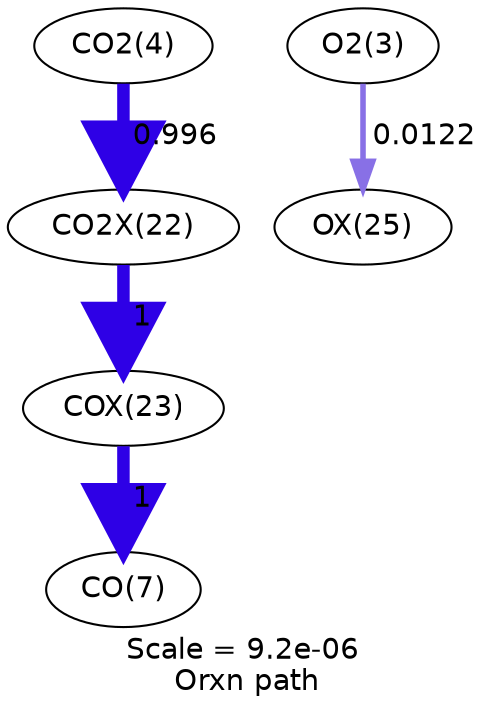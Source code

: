 digraph reaction_paths {
center=1;
s25 -> s2[fontname="Helvetica", penwidth=6, arrowsize=3, color="0.7, 1.5, 0.9"
, label=" 0.996"];
s2 -> s3[fontname="Helvetica", penwidth=6, arrowsize=3, color="0.7, 1.5, 0.9"
, label=" 1"];
s3 -> s28[fontname="Helvetica", penwidth=6, arrowsize=3, color="0.7, 1.5, 0.9"
, label=" 1"];
s24 -> s5[fontname="Helvetica", penwidth=2.67, arrowsize=1.34, color="0.7, 0.512, 0.9"
, label=" 0.0122"];
s2 [ fontname="Helvetica", label="CO2X(22)"];
s3 [ fontname="Helvetica", label="COX(23)"];
s5 [ fontname="Helvetica", label="OX(25)"];
s24 [ fontname="Helvetica", label="O2(3)"];
s25 [ fontname="Helvetica", label="CO2(4)"];
s28 [ fontname="Helvetica", label="CO(7)"];
 label = "Scale = 9.2e-06\l Orxn path";
 fontname = "Helvetica";
}
